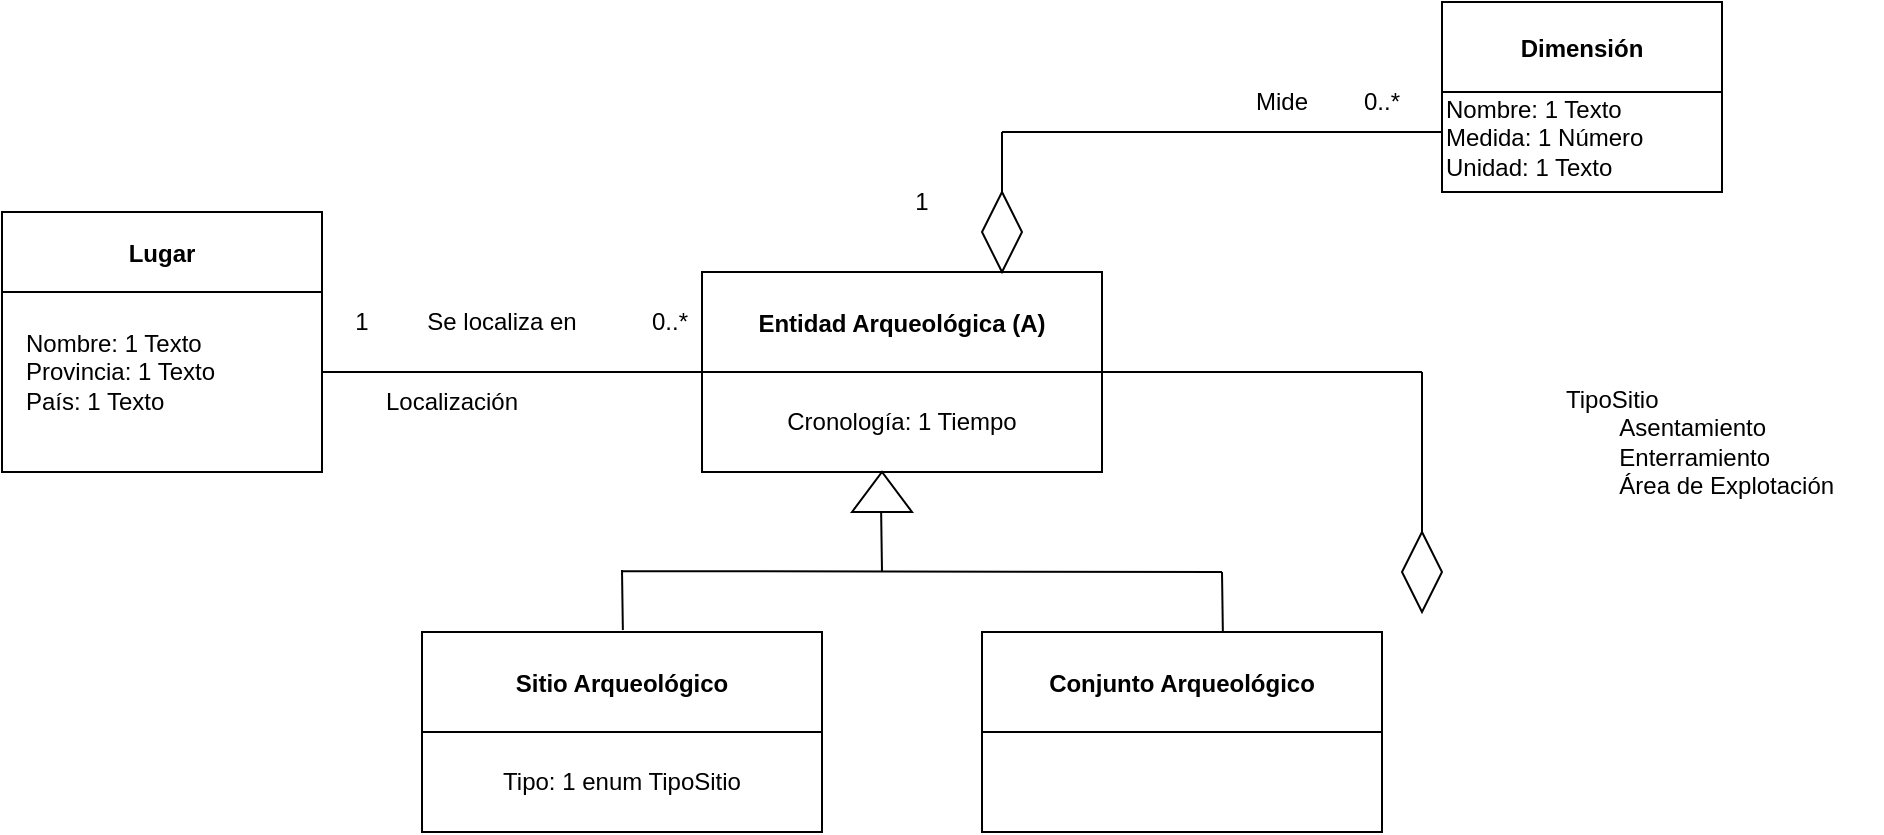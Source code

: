 <mxfile>
    <diagram id="G0GVZVjafq2-80QPD3_1" name="Página-1">
        <mxGraphModel dx="1466" dy="2132" grid="1" gridSize="10" guides="1" tooltips="1" connect="1" arrows="1" fold="1" page="1" pageScale="1" pageWidth="827" pageHeight="1169" math="0" shadow="0">
            <root>
                <mxCell id="0"/>
                <mxCell id="1" parent="0"/>
                <mxCell id="2" value="Lugar" style="swimlane;startSize=40;" vertex="1" parent="1">
                    <mxGeometry x="80" y="60" width="160" height="130" as="geometry"/>
                </mxCell>
                <mxCell id="3" value="Nombre: 1 Texto&lt;br&gt;Provincia: 1 Texto&lt;br&gt;&lt;div&gt;&lt;span&gt;País: 1 Texto&lt;/span&gt;&lt;/div&gt;" style="text;html=1;strokeColor=none;fillColor=none;align=left;verticalAlign=middle;whiteSpace=wrap;rounded=0;" vertex="1" parent="2">
                    <mxGeometry x="10" y="40" width="130" height="80" as="geometry"/>
                </mxCell>
                <mxCell id="5" value="" style="endArrow=none;html=1;" edge="1" parent="1">
                    <mxGeometry width="50" height="50" relative="1" as="geometry">
                        <mxPoint x="240" y="140" as="sourcePoint"/>
                        <mxPoint x="430" y="140" as="targetPoint"/>
                    </mxGeometry>
                </mxCell>
                <mxCell id="7" value="1" style="text;html=1;strokeColor=none;fillColor=none;align=center;verticalAlign=middle;whiteSpace=wrap;rounded=0;" vertex="1" parent="1">
                    <mxGeometry x="230" y="100" width="60" height="30" as="geometry"/>
                </mxCell>
                <mxCell id="8" value="Se localiza en" style="text;html=1;strokeColor=none;fillColor=none;align=center;verticalAlign=middle;whiteSpace=wrap;rounded=0;" vertex="1" parent="1">
                    <mxGeometry x="280" y="100" width="100" height="30" as="geometry"/>
                </mxCell>
                <mxCell id="9" value="Localización" style="text;html=1;strokeColor=none;fillColor=none;align=center;verticalAlign=middle;whiteSpace=wrap;rounded=0;" vertex="1" parent="1">
                    <mxGeometry x="250" y="140" width="110" height="30" as="geometry"/>
                </mxCell>
                <mxCell id="10" value="0..*" style="text;html=1;strokeColor=none;fillColor=none;align=center;verticalAlign=middle;whiteSpace=wrap;rounded=0;" vertex="1" parent="1">
                    <mxGeometry x="384" y="100" width="60" height="30" as="geometry"/>
                </mxCell>
                <mxCell id="11" value="Entidad Arqueológica (A)" style="swimlane;startSize=50;" vertex="1" parent="1">
                    <mxGeometry x="430" y="90" width="200" height="100" as="geometry"/>
                </mxCell>
                <mxCell id="12" value="Cronología: 1 Tiempo" style="text;html=1;strokeColor=none;fillColor=none;align=center;verticalAlign=middle;whiteSpace=wrap;rounded=0;" vertex="1" parent="11">
                    <mxGeometry x="10" y="60" width="180" height="30" as="geometry"/>
                </mxCell>
                <mxCell id="13" value="" style="rhombus;whiteSpace=wrap;html=1;" vertex="1" parent="1">
                    <mxGeometry x="570" y="50" width="20" height="40" as="geometry"/>
                </mxCell>
                <mxCell id="14" value="" style="endArrow=none;html=1;exitX=0.5;exitY=0;exitDx=0;exitDy=0;" edge="1" parent="1" source="13">
                    <mxGeometry width="50" height="50" relative="1" as="geometry">
                        <mxPoint x="620" y="150" as="sourcePoint"/>
                        <mxPoint x="580" y="20" as="targetPoint"/>
                    </mxGeometry>
                </mxCell>
                <mxCell id="15" value="" style="endArrow=none;html=1;" edge="1" parent="1">
                    <mxGeometry width="50" height="50" relative="1" as="geometry">
                        <mxPoint x="580" y="20" as="sourcePoint"/>
                        <mxPoint x="800" y="20" as="targetPoint"/>
                    </mxGeometry>
                </mxCell>
                <mxCell id="17" value="1" style="text;html=1;strokeColor=none;fillColor=none;align=center;verticalAlign=middle;whiteSpace=wrap;rounded=0;" vertex="1" parent="1">
                    <mxGeometry x="510" y="40" width="60" height="30" as="geometry"/>
                </mxCell>
                <mxCell id="18" value="Mide" style="text;html=1;strokeColor=none;fillColor=none;align=center;verticalAlign=middle;whiteSpace=wrap;rounded=0;" vertex="1" parent="1">
                    <mxGeometry x="690" y="-10" width="60" height="30" as="geometry"/>
                </mxCell>
                <mxCell id="19" value="0..*" style="text;html=1;strokeColor=none;fillColor=none;align=center;verticalAlign=middle;whiteSpace=wrap;rounded=0;" vertex="1" parent="1">
                    <mxGeometry x="740" y="-10" width="60" height="30" as="geometry"/>
                </mxCell>
                <mxCell id="20" value="Dimensión" style="swimlane;startSize=45;" vertex="1" parent="1">
                    <mxGeometry x="800" y="-45" width="140" height="95" as="geometry"/>
                </mxCell>
                <mxCell id="21" value="Nombre: 1 Texto&lt;br&gt;Medida: 1 Número&lt;br&gt;Unidad: 1 Texto" style="text;html=1;strokeColor=none;fillColor=none;align=left;verticalAlign=middle;whiteSpace=wrap;rounded=0;" vertex="1" parent="20">
                    <mxGeometry y="45" width="160" height="45" as="geometry"/>
                </mxCell>
                <mxCell id="22" value="" style="endArrow=none;html=1;exitX=1;exitY=0.5;exitDx=0;exitDy=0;" edge="1" parent="1" source="11">
                    <mxGeometry width="50" height="50" relative="1" as="geometry">
                        <mxPoint x="720" y="160" as="sourcePoint"/>
                        <mxPoint x="790" y="140" as="targetPoint"/>
                    </mxGeometry>
                </mxCell>
                <mxCell id="25" value="TipoSitio&lt;br&gt;&lt;span style=&quot;white-space: pre&quot;&gt;&#9;&lt;/span&gt;Asentamiento&lt;br&gt;&lt;span style=&quot;white-space: pre&quot;&gt;&#9;&lt;/span&gt;Enterramiento&lt;br&gt;&lt;span style=&quot;white-space: pre&quot;&gt;&#9;&lt;/span&gt;Área de Explotación" style="text;html=1;strokeColor=none;fillColor=none;align=left;verticalAlign=middle;whiteSpace=wrap;rounded=0;" vertex="1" parent="1">
                    <mxGeometry x="860" y="140" width="160" height="70" as="geometry"/>
                </mxCell>
                <mxCell id="26" value="" style="endArrow=none;html=1;" edge="1" parent="1">
                    <mxGeometry width="50" height="50" relative="1" as="geometry">
                        <mxPoint x="790" y="220" as="sourcePoint"/>
                        <mxPoint x="790" y="140" as="targetPoint"/>
                    </mxGeometry>
                </mxCell>
                <mxCell id="27" value="" style="rhombus;whiteSpace=wrap;html=1;" vertex="1" parent="1">
                    <mxGeometry x="780" y="220" width="20" height="40" as="geometry"/>
                </mxCell>
                <mxCell id="28" value="" style="triangle;whiteSpace=wrap;html=1;rotation=-90;" vertex="1" parent="1">
                    <mxGeometry x="510" y="185" width="20" height="30" as="geometry"/>
                </mxCell>
                <mxCell id="29" value="" style="endArrow=none;html=1;" edge="1" parent="1">
                    <mxGeometry width="50" height="50" relative="1" as="geometry">
                        <mxPoint x="520" y="240" as="sourcePoint"/>
                        <mxPoint x="519.57" y="210" as="targetPoint"/>
                    </mxGeometry>
                </mxCell>
                <mxCell id="30" value="" style="endArrow=none;html=1;exitX=1;exitY=0.5;exitDx=0;exitDy=0;" edge="1" parent="1">
                    <mxGeometry width="50" height="50" relative="1" as="geometry">
                        <mxPoint x="390" y="239.57" as="sourcePoint"/>
                        <mxPoint x="690" y="240" as="targetPoint"/>
                    </mxGeometry>
                </mxCell>
                <mxCell id="31" value="" style="endArrow=none;html=1;" edge="1" parent="1">
                    <mxGeometry width="50" height="50" relative="1" as="geometry">
                        <mxPoint x="690.43" y="270" as="sourcePoint"/>
                        <mxPoint x="690" y="240" as="targetPoint"/>
                    </mxGeometry>
                </mxCell>
                <mxCell id="32" value="" style="endArrow=none;html=1;" edge="1" parent="1">
                    <mxGeometry width="50" height="50" relative="1" as="geometry">
                        <mxPoint x="390.43" y="269" as="sourcePoint"/>
                        <mxPoint x="390" y="239" as="targetPoint"/>
                    </mxGeometry>
                </mxCell>
                <mxCell id="35" value="Sitio Arqueológico" style="swimlane;startSize=50;" vertex="1" parent="1">
                    <mxGeometry x="290" y="270" width="200" height="100" as="geometry"/>
                </mxCell>
                <mxCell id="36" value="Tipo: 1 enum TipoSitio" style="text;html=1;strokeColor=none;fillColor=none;align=center;verticalAlign=middle;whiteSpace=wrap;rounded=0;" vertex="1" parent="35">
                    <mxGeometry x="10" y="60" width="180" height="30" as="geometry"/>
                </mxCell>
                <mxCell id="37" value="Conjunto Arqueológico" style="swimlane;startSize=50;" vertex="1" parent="1">
                    <mxGeometry x="570" y="270" width="200" height="100" as="geometry"/>
                </mxCell>
            </root>
        </mxGraphModel>
    </diagram>
</mxfile>